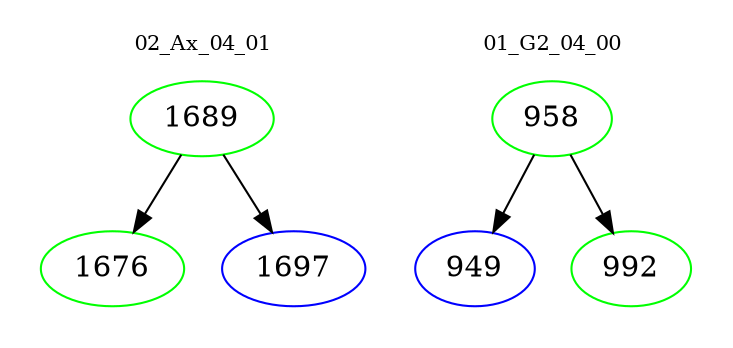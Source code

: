 digraph{
subgraph cluster_0 {
color = white
label = "02_Ax_04_01";
fontsize=10;
T0_1689 [label="1689", color="green"]
T0_1689 -> T0_1676 [color="black"]
T0_1676 [label="1676", color="green"]
T0_1689 -> T0_1697 [color="black"]
T0_1697 [label="1697", color="blue"]
}
subgraph cluster_1 {
color = white
label = "01_G2_04_00";
fontsize=10;
T1_958 [label="958", color="green"]
T1_958 -> T1_949 [color="black"]
T1_949 [label="949", color="blue"]
T1_958 -> T1_992 [color="black"]
T1_992 [label="992", color="green"]
}
}
